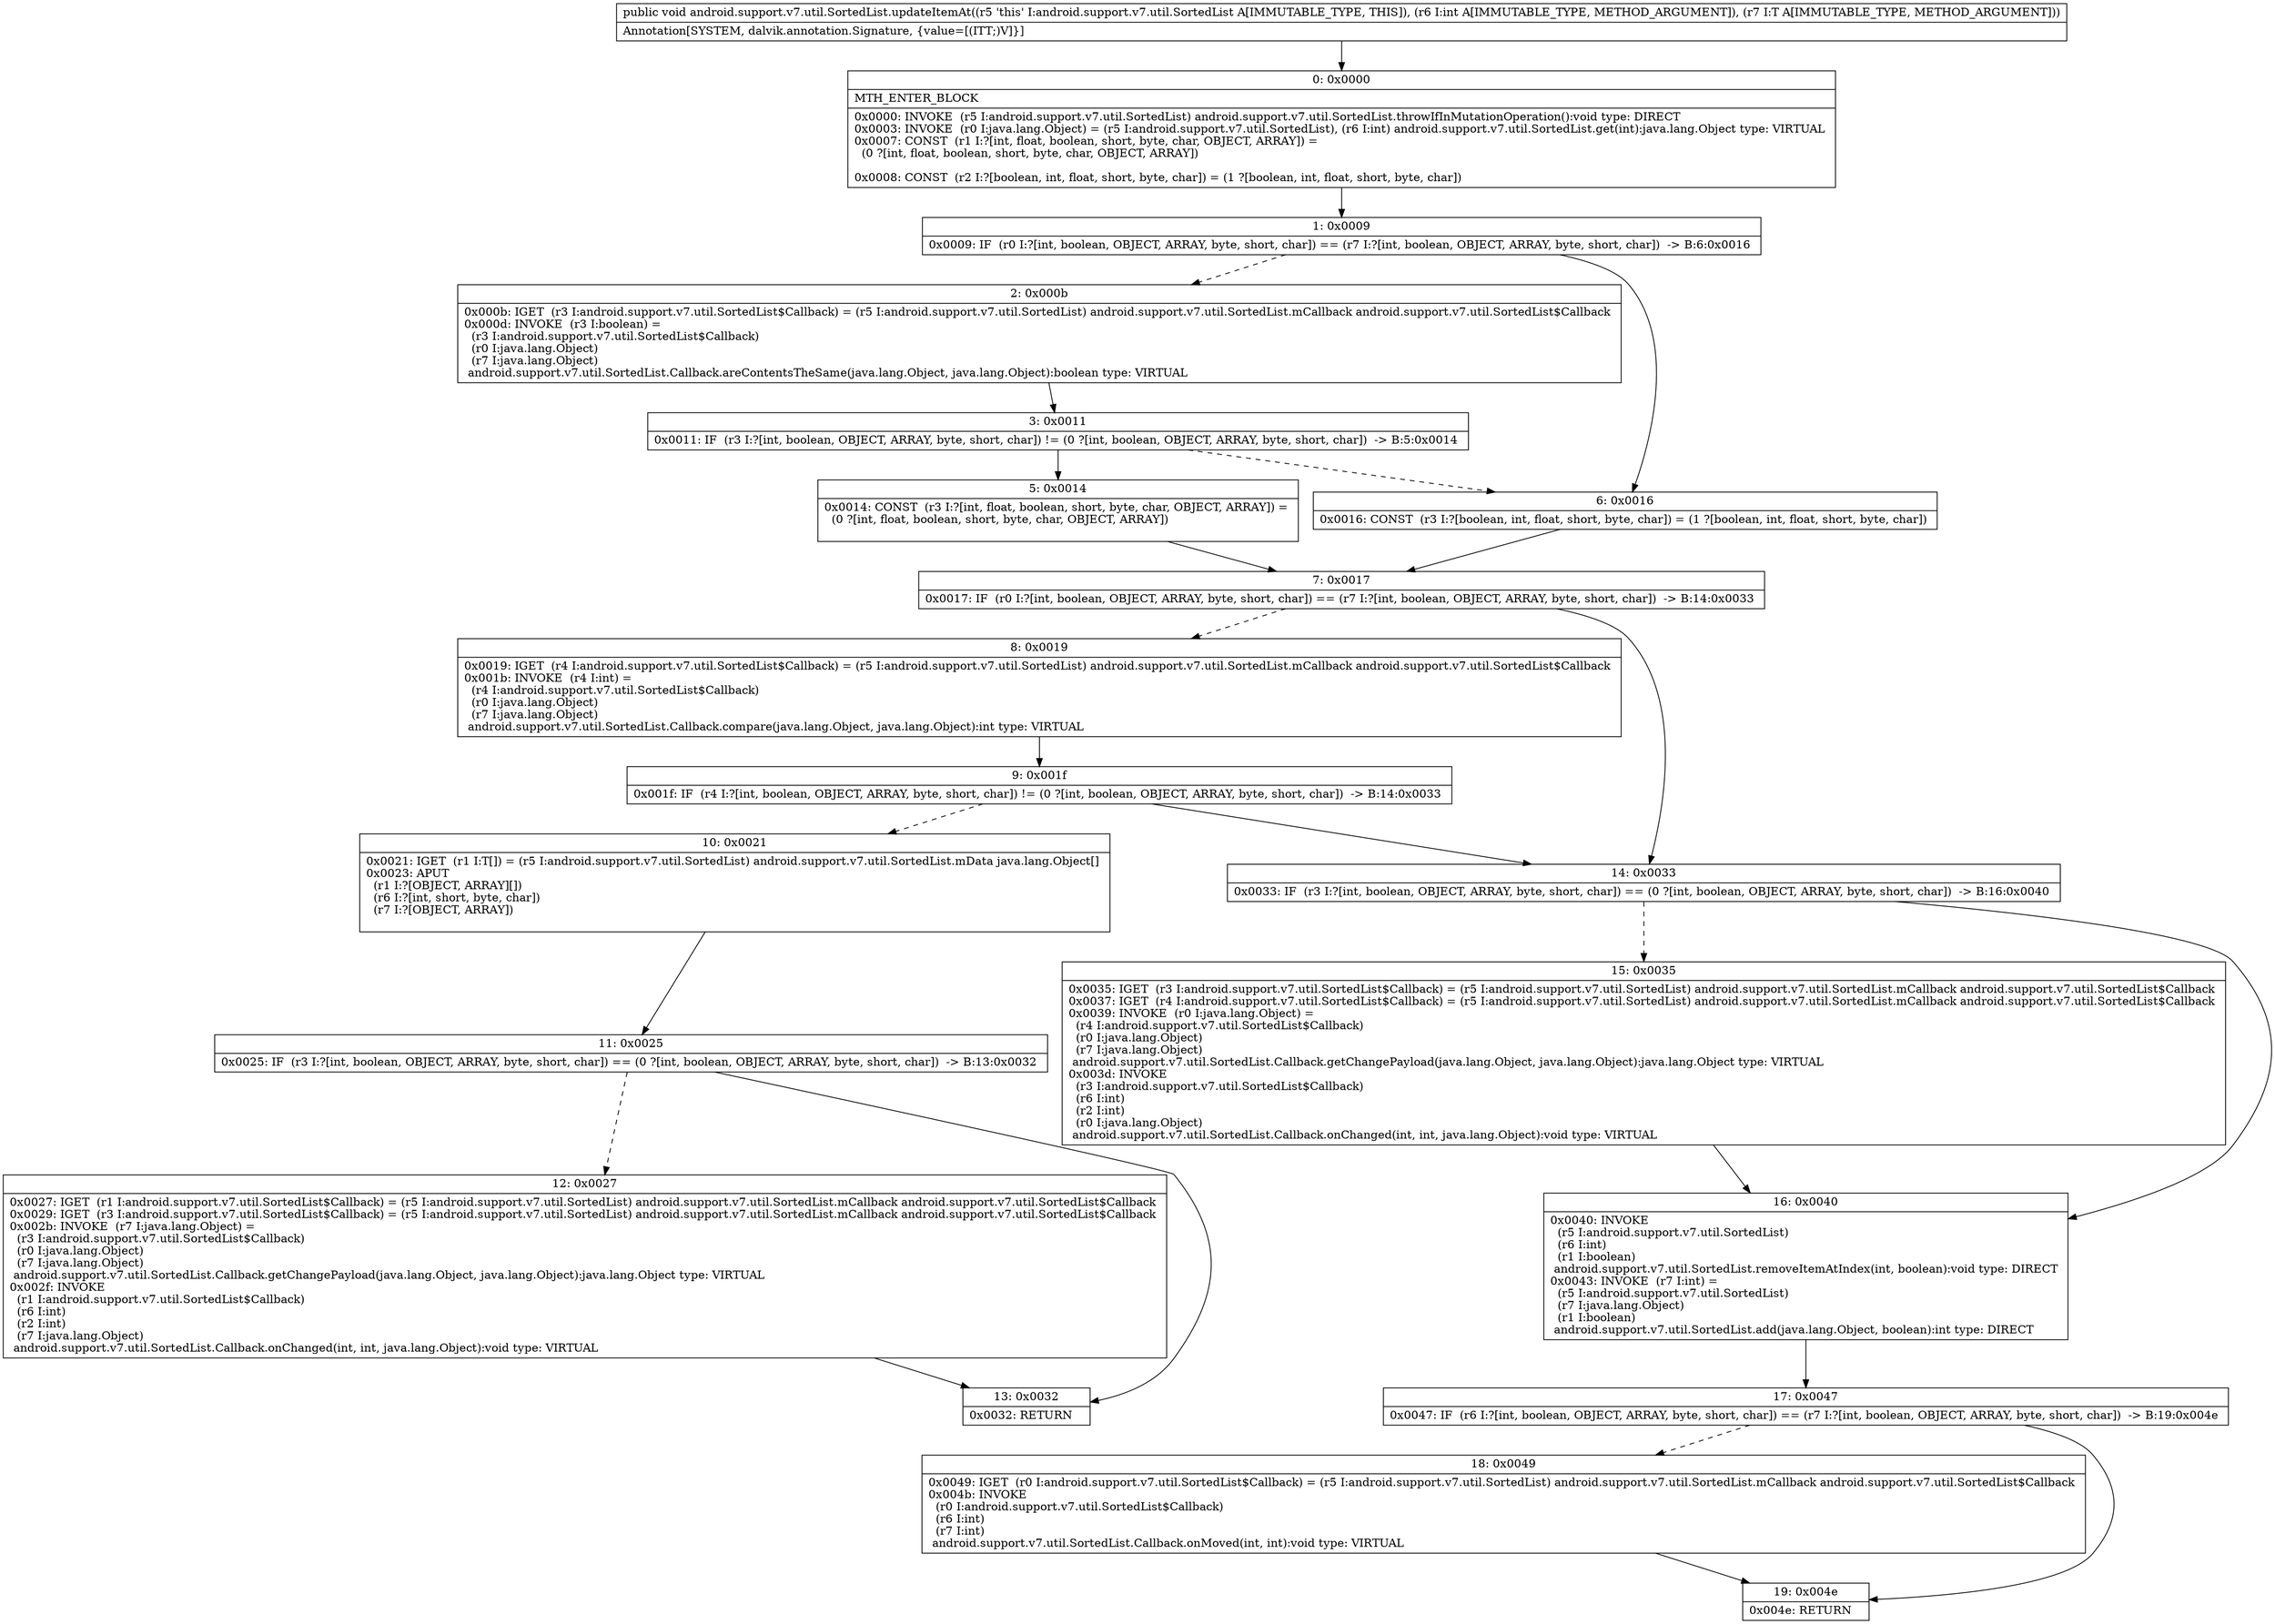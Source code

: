 digraph "CFG forandroid.support.v7.util.SortedList.updateItemAt(ILjava\/lang\/Object;)V" {
Node_0 [shape=record,label="{0\:\ 0x0000|MTH_ENTER_BLOCK\l|0x0000: INVOKE  (r5 I:android.support.v7.util.SortedList) android.support.v7.util.SortedList.throwIfInMutationOperation():void type: DIRECT \l0x0003: INVOKE  (r0 I:java.lang.Object) = (r5 I:android.support.v7.util.SortedList), (r6 I:int) android.support.v7.util.SortedList.get(int):java.lang.Object type: VIRTUAL \l0x0007: CONST  (r1 I:?[int, float, boolean, short, byte, char, OBJECT, ARRAY]) = \l  (0 ?[int, float, boolean, short, byte, char, OBJECT, ARRAY])\l \l0x0008: CONST  (r2 I:?[boolean, int, float, short, byte, char]) = (1 ?[boolean, int, float, short, byte, char]) \l}"];
Node_1 [shape=record,label="{1\:\ 0x0009|0x0009: IF  (r0 I:?[int, boolean, OBJECT, ARRAY, byte, short, char]) == (r7 I:?[int, boolean, OBJECT, ARRAY, byte, short, char])  \-\> B:6:0x0016 \l}"];
Node_2 [shape=record,label="{2\:\ 0x000b|0x000b: IGET  (r3 I:android.support.v7.util.SortedList$Callback) = (r5 I:android.support.v7.util.SortedList) android.support.v7.util.SortedList.mCallback android.support.v7.util.SortedList$Callback \l0x000d: INVOKE  (r3 I:boolean) = \l  (r3 I:android.support.v7.util.SortedList$Callback)\l  (r0 I:java.lang.Object)\l  (r7 I:java.lang.Object)\l android.support.v7.util.SortedList.Callback.areContentsTheSame(java.lang.Object, java.lang.Object):boolean type: VIRTUAL \l}"];
Node_3 [shape=record,label="{3\:\ 0x0011|0x0011: IF  (r3 I:?[int, boolean, OBJECT, ARRAY, byte, short, char]) != (0 ?[int, boolean, OBJECT, ARRAY, byte, short, char])  \-\> B:5:0x0014 \l}"];
Node_5 [shape=record,label="{5\:\ 0x0014|0x0014: CONST  (r3 I:?[int, float, boolean, short, byte, char, OBJECT, ARRAY]) = \l  (0 ?[int, float, boolean, short, byte, char, OBJECT, ARRAY])\l \l}"];
Node_6 [shape=record,label="{6\:\ 0x0016|0x0016: CONST  (r3 I:?[boolean, int, float, short, byte, char]) = (1 ?[boolean, int, float, short, byte, char]) \l}"];
Node_7 [shape=record,label="{7\:\ 0x0017|0x0017: IF  (r0 I:?[int, boolean, OBJECT, ARRAY, byte, short, char]) == (r7 I:?[int, boolean, OBJECT, ARRAY, byte, short, char])  \-\> B:14:0x0033 \l}"];
Node_8 [shape=record,label="{8\:\ 0x0019|0x0019: IGET  (r4 I:android.support.v7.util.SortedList$Callback) = (r5 I:android.support.v7.util.SortedList) android.support.v7.util.SortedList.mCallback android.support.v7.util.SortedList$Callback \l0x001b: INVOKE  (r4 I:int) = \l  (r4 I:android.support.v7.util.SortedList$Callback)\l  (r0 I:java.lang.Object)\l  (r7 I:java.lang.Object)\l android.support.v7.util.SortedList.Callback.compare(java.lang.Object, java.lang.Object):int type: VIRTUAL \l}"];
Node_9 [shape=record,label="{9\:\ 0x001f|0x001f: IF  (r4 I:?[int, boolean, OBJECT, ARRAY, byte, short, char]) != (0 ?[int, boolean, OBJECT, ARRAY, byte, short, char])  \-\> B:14:0x0033 \l}"];
Node_10 [shape=record,label="{10\:\ 0x0021|0x0021: IGET  (r1 I:T[]) = (r5 I:android.support.v7.util.SortedList) android.support.v7.util.SortedList.mData java.lang.Object[] \l0x0023: APUT  \l  (r1 I:?[OBJECT, ARRAY][])\l  (r6 I:?[int, short, byte, char])\l  (r7 I:?[OBJECT, ARRAY])\l \l}"];
Node_11 [shape=record,label="{11\:\ 0x0025|0x0025: IF  (r3 I:?[int, boolean, OBJECT, ARRAY, byte, short, char]) == (0 ?[int, boolean, OBJECT, ARRAY, byte, short, char])  \-\> B:13:0x0032 \l}"];
Node_12 [shape=record,label="{12\:\ 0x0027|0x0027: IGET  (r1 I:android.support.v7.util.SortedList$Callback) = (r5 I:android.support.v7.util.SortedList) android.support.v7.util.SortedList.mCallback android.support.v7.util.SortedList$Callback \l0x0029: IGET  (r3 I:android.support.v7.util.SortedList$Callback) = (r5 I:android.support.v7.util.SortedList) android.support.v7.util.SortedList.mCallback android.support.v7.util.SortedList$Callback \l0x002b: INVOKE  (r7 I:java.lang.Object) = \l  (r3 I:android.support.v7.util.SortedList$Callback)\l  (r0 I:java.lang.Object)\l  (r7 I:java.lang.Object)\l android.support.v7.util.SortedList.Callback.getChangePayload(java.lang.Object, java.lang.Object):java.lang.Object type: VIRTUAL \l0x002f: INVOKE  \l  (r1 I:android.support.v7.util.SortedList$Callback)\l  (r6 I:int)\l  (r2 I:int)\l  (r7 I:java.lang.Object)\l android.support.v7.util.SortedList.Callback.onChanged(int, int, java.lang.Object):void type: VIRTUAL \l}"];
Node_13 [shape=record,label="{13\:\ 0x0032|0x0032: RETURN   \l}"];
Node_14 [shape=record,label="{14\:\ 0x0033|0x0033: IF  (r3 I:?[int, boolean, OBJECT, ARRAY, byte, short, char]) == (0 ?[int, boolean, OBJECT, ARRAY, byte, short, char])  \-\> B:16:0x0040 \l}"];
Node_15 [shape=record,label="{15\:\ 0x0035|0x0035: IGET  (r3 I:android.support.v7.util.SortedList$Callback) = (r5 I:android.support.v7.util.SortedList) android.support.v7.util.SortedList.mCallback android.support.v7.util.SortedList$Callback \l0x0037: IGET  (r4 I:android.support.v7.util.SortedList$Callback) = (r5 I:android.support.v7.util.SortedList) android.support.v7.util.SortedList.mCallback android.support.v7.util.SortedList$Callback \l0x0039: INVOKE  (r0 I:java.lang.Object) = \l  (r4 I:android.support.v7.util.SortedList$Callback)\l  (r0 I:java.lang.Object)\l  (r7 I:java.lang.Object)\l android.support.v7.util.SortedList.Callback.getChangePayload(java.lang.Object, java.lang.Object):java.lang.Object type: VIRTUAL \l0x003d: INVOKE  \l  (r3 I:android.support.v7.util.SortedList$Callback)\l  (r6 I:int)\l  (r2 I:int)\l  (r0 I:java.lang.Object)\l android.support.v7.util.SortedList.Callback.onChanged(int, int, java.lang.Object):void type: VIRTUAL \l}"];
Node_16 [shape=record,label="{16\:\ 0x0040|0x0040: INVOKE  \l  (r5 I:android.support.v7.util.SortedList)\l  (r6 I:int)\l  (r1 I:boolean)\l android.support.v7.util.SortedList.removeItemAtIndex(int, boolean):void type: DIRECT \l0x0043: INVOKE  (r7 I:int) = \l  (r5 I:android.support.v7.util.SortedList)\l  (r7 I:java.lang.Object)\l  (r1 I:boolean)\l android.support.v7.util.SortedList.add(java.lang.Object, boolean):int type: DIRECT \l}"];
Node_17 [shape=record,label="{17\:\ 0x0047|0x0047: IF  (r6 I:?[int, boolean, OBJECT, ARRAY, byte, short, char]) == (r7 I:?[int, boolean, OBJECT, ARRAY, byte, short, char])  \-\> B:19:0x004e \l}"];
Node_18 [shape=record,label="{18\:\ 0x0049|0x0049: IGET  (r0 I:android.support.v7.util.SortedList$Callback) = (r5 I:android.support.v7.util.SortedList) android.support.v7.util.SortedList.mCallback android.support.v7.util.SortedList$Callback \l0x004b: INVOKE  \l  (r0 I:android.support.v7.util.SortedList$Callback)\l  (r6 I:int)\l  (r7 I:int)\l android.support.v7.util.SortedList.Callback.onMoved(int, int):void type: VIRTUAL \l}"];
Node_19 [shape=record,label="{19\:\ 0x004e|0x004e: RETURN   \l}"];
MethodNode[shape=record,label="{public void android.support.v7.util.SortedList.updateItemAt((r5 'this' I:android.support.v7.util.SortedList A[IMMUTABLE_TYPE, THIS]), (r6 I:int A[IMMUTABLE_TYPE, METHOD_ARGUMENT]), (r7 I:T A[IMMUTABLE_TYPE, METHOD_ARGUMENT]))  | Annotation[SYSTEM, dalvik.annotation.Signature, \{value=[(ITT;)V]\}]\l}"];
MethodNode -> Node_0;
Node_0 -> Node_1;
Node_1 -> Node_2[style=dashed];
Node_1 -> Node_6;
Node_2 -> Node_3;
Node_3 -> Node_5;
Node_3 -> Node_6[style=dashed];
Node_5 -> Node_7;
Node_6 -> Node_7;
Node_7 -> Node_8[style=dashed];
Node_7 -> Node_14;
Node_8 -> Node_9;
Node_9 -> Node_10[style=dashed];
Node_9 -> Node_14;
Node_10 -> Node_11;
Node_11 -> Node_12[style=dashed];
Node_11 -> Node_13;
Node_12 -> Node_13;
Node_14 -> Node_15[style=dashed];
Node_14 -> Node_16;
Node_15 -> Node_16;
Node_16 -> Node_17;
Node_17 -> Node_18[style=dashed];
Node_17 -> Node_19;
Node_18 -> Node_19;
}

